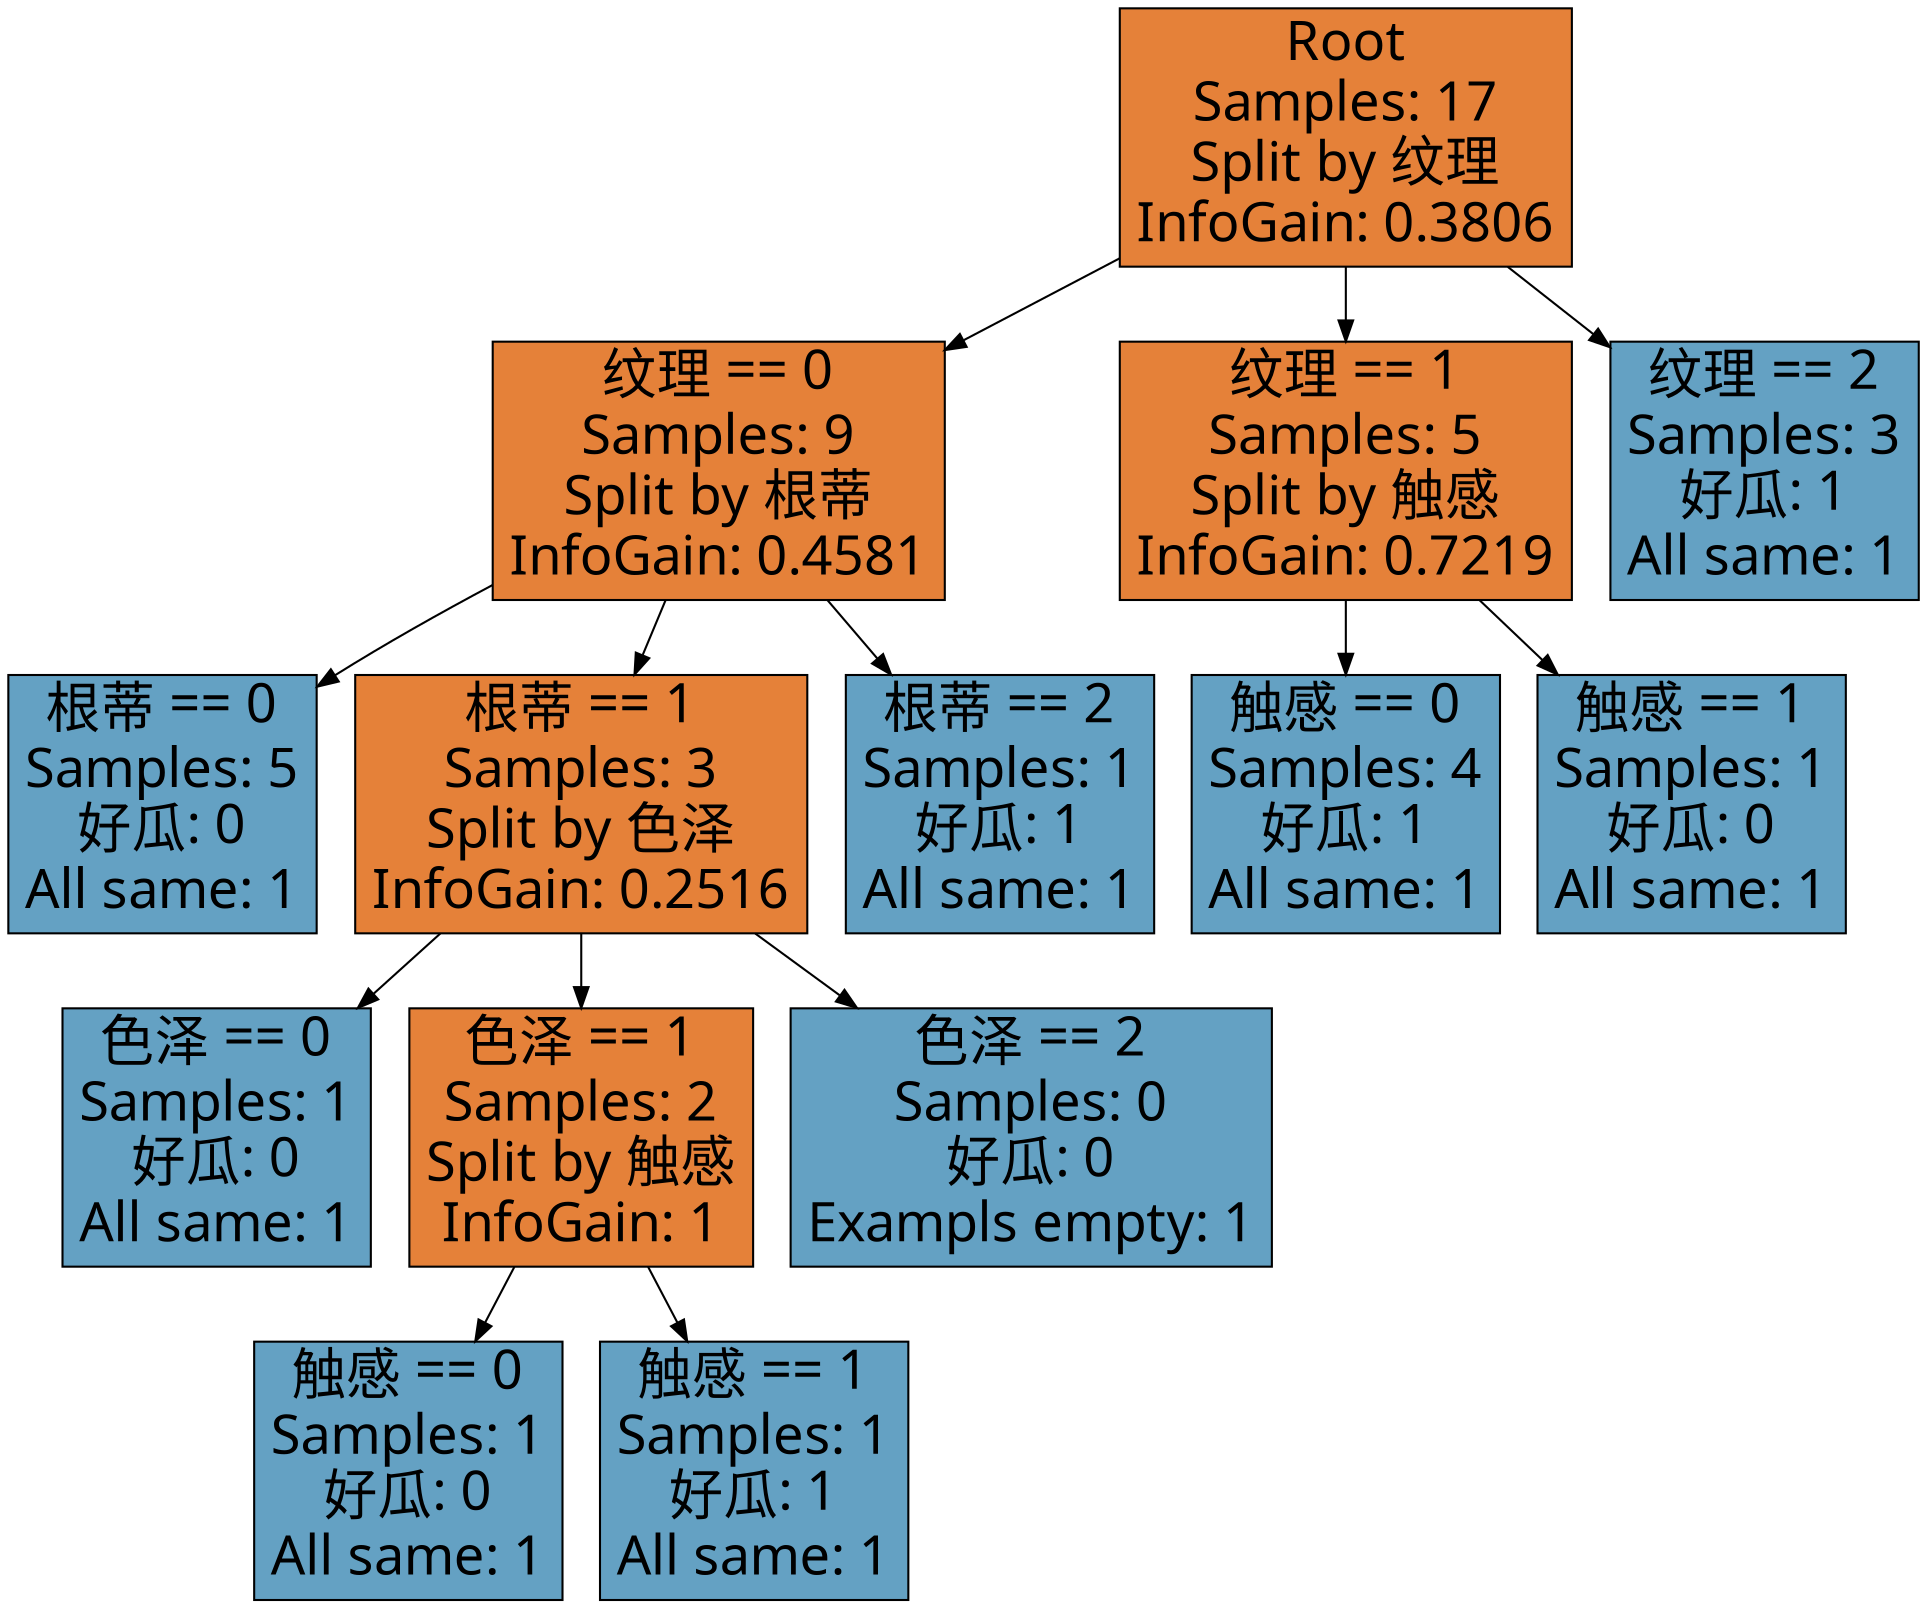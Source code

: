 digraph Tree {
node [shape=box, style="filled", color="black", fontname="Microsoft YaHei", fontsize=26];
edge [fontname="Microsoft YaHei", fontsize=26];
0 [label="Root\nSamples: 17\nSplit by 纹理\nInfoGain: 0.3806", fillcolor="#e58139"];
0 -> 1;
1 [label="纹理 == 0\nSamples: 9\nSplit by 根蒂\nInfoGain: 0.4581", fillcolor="#e58139"];
1 -> 2;
2 [label="根蒂 == 0\nSamples: 5\n好瓜: 0\nAll same: 1", fillcolor="#64a1c3"];
1 -> 3;
3 [label="根蒂 == 1\nSamples: 3\nSplit by 色泽\nInfoGain: 0.2516", fillcolor="#e58139"];
3 -> 4;
4 [label="色泽 == 0\nSamples: 1\n好瓜: 0\nAll same: 1", fillcolor="#64a1c3"];
3 -> 5;
5 [label="色泽 == 1\nSamples: 2\nSplit by 触感\nInfoGain: 1", fillcolor="#e58139"];
5 -> 6;
6 [label="触感 == 0\nSamples: 1\n好瓜: 0\nAll same: 1", fillcolor="#64a1c3"];
5 -> 7;
7 [label="触感 == 1\nSamples: 1\n好瓜: 1\nAll same: 1", fillcolor="#64a1c3"];
3 -> 8;
8 [label="色泽 == 2\nSamples: 0\n好瓜: 0\nExampls empty: 1", fillcolor="#64a1c3"];
1 -> 9;
9 [label="根蒂 == 2\nSamples: 1\n好瓜: 1\nAll same: 1", fillcolor="#64a1c3"];
0 -> 10;
10 [label="纹理 == 1\nSamples: 5\nSplit by 触感\nInfoGain: 0.7219", fillcolor="#e58139"];
10 -> 11;
11 [label="触感 == 0\nSamples: 4\n好瓜: 1\nAll same: 1", fillcolor="#64a1c3"];
10 -> 12;
12 [label="触感 == 1\nSamples: 1\n好瓜: 0\nAll same: 1", fillcolor="#64a1c3"];
0 -> 13;
13 [label="纹理 == 2\nSamples: 3\n好瓜: 1\nAll same: 1", fillcolor="#64a1c3"];
}
